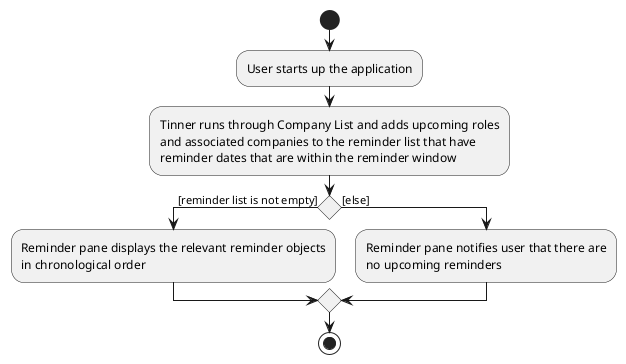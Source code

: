 @startuml
start
:User starts up the application;

'Since the beta syntax does not support placing the condition outside the
'diamond we place it as the true branch instead.
:Tinner runs through Company List and adds upcoming roles
and associated companies to the reminder list that have
reminder dates that are within the reminder window;
if () then ([reminder list is not empty])
    :Reminder pane displays the relevant reminder objects
    in chronological order;
else ([else])
    :Reminder pane notifies user that there are
    no upcoming reminders;
endif
stop
@enduml
